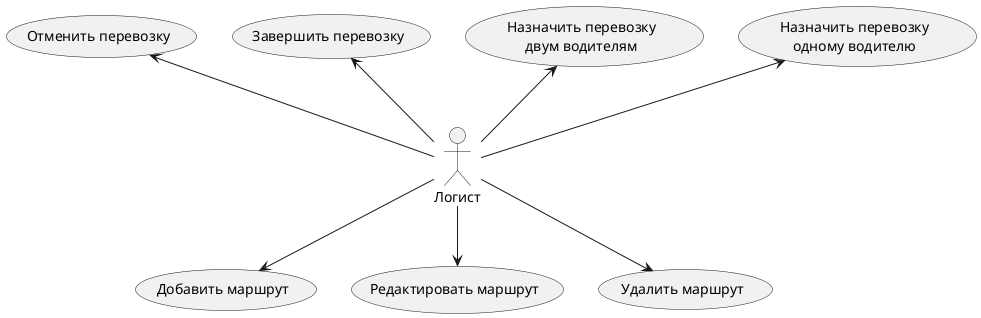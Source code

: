 @startuml

actor "Логист" as logist

usecase "Назначить перевозку\nодному водителю" as add_transp
usecase "Назначить перевозку\nдвум водителям" as add_transp_2
usecase "Завершить перевозку" as final_transp
usecase "Отменить перевозку" as cancel_transp
usecase "Добавить маршрут" as add_route
usecase "Редактировать маршрут" as edit_route
usecase "Удалить маршрут" as del_route

logist -up-> add_transp
logist -up-> add_transp_2
logist -up-> final_transp
logist -up-> cancel_transp
logist -down-> add_route
logist -down-> edit_route
logist -down-> del_route

@enduml

